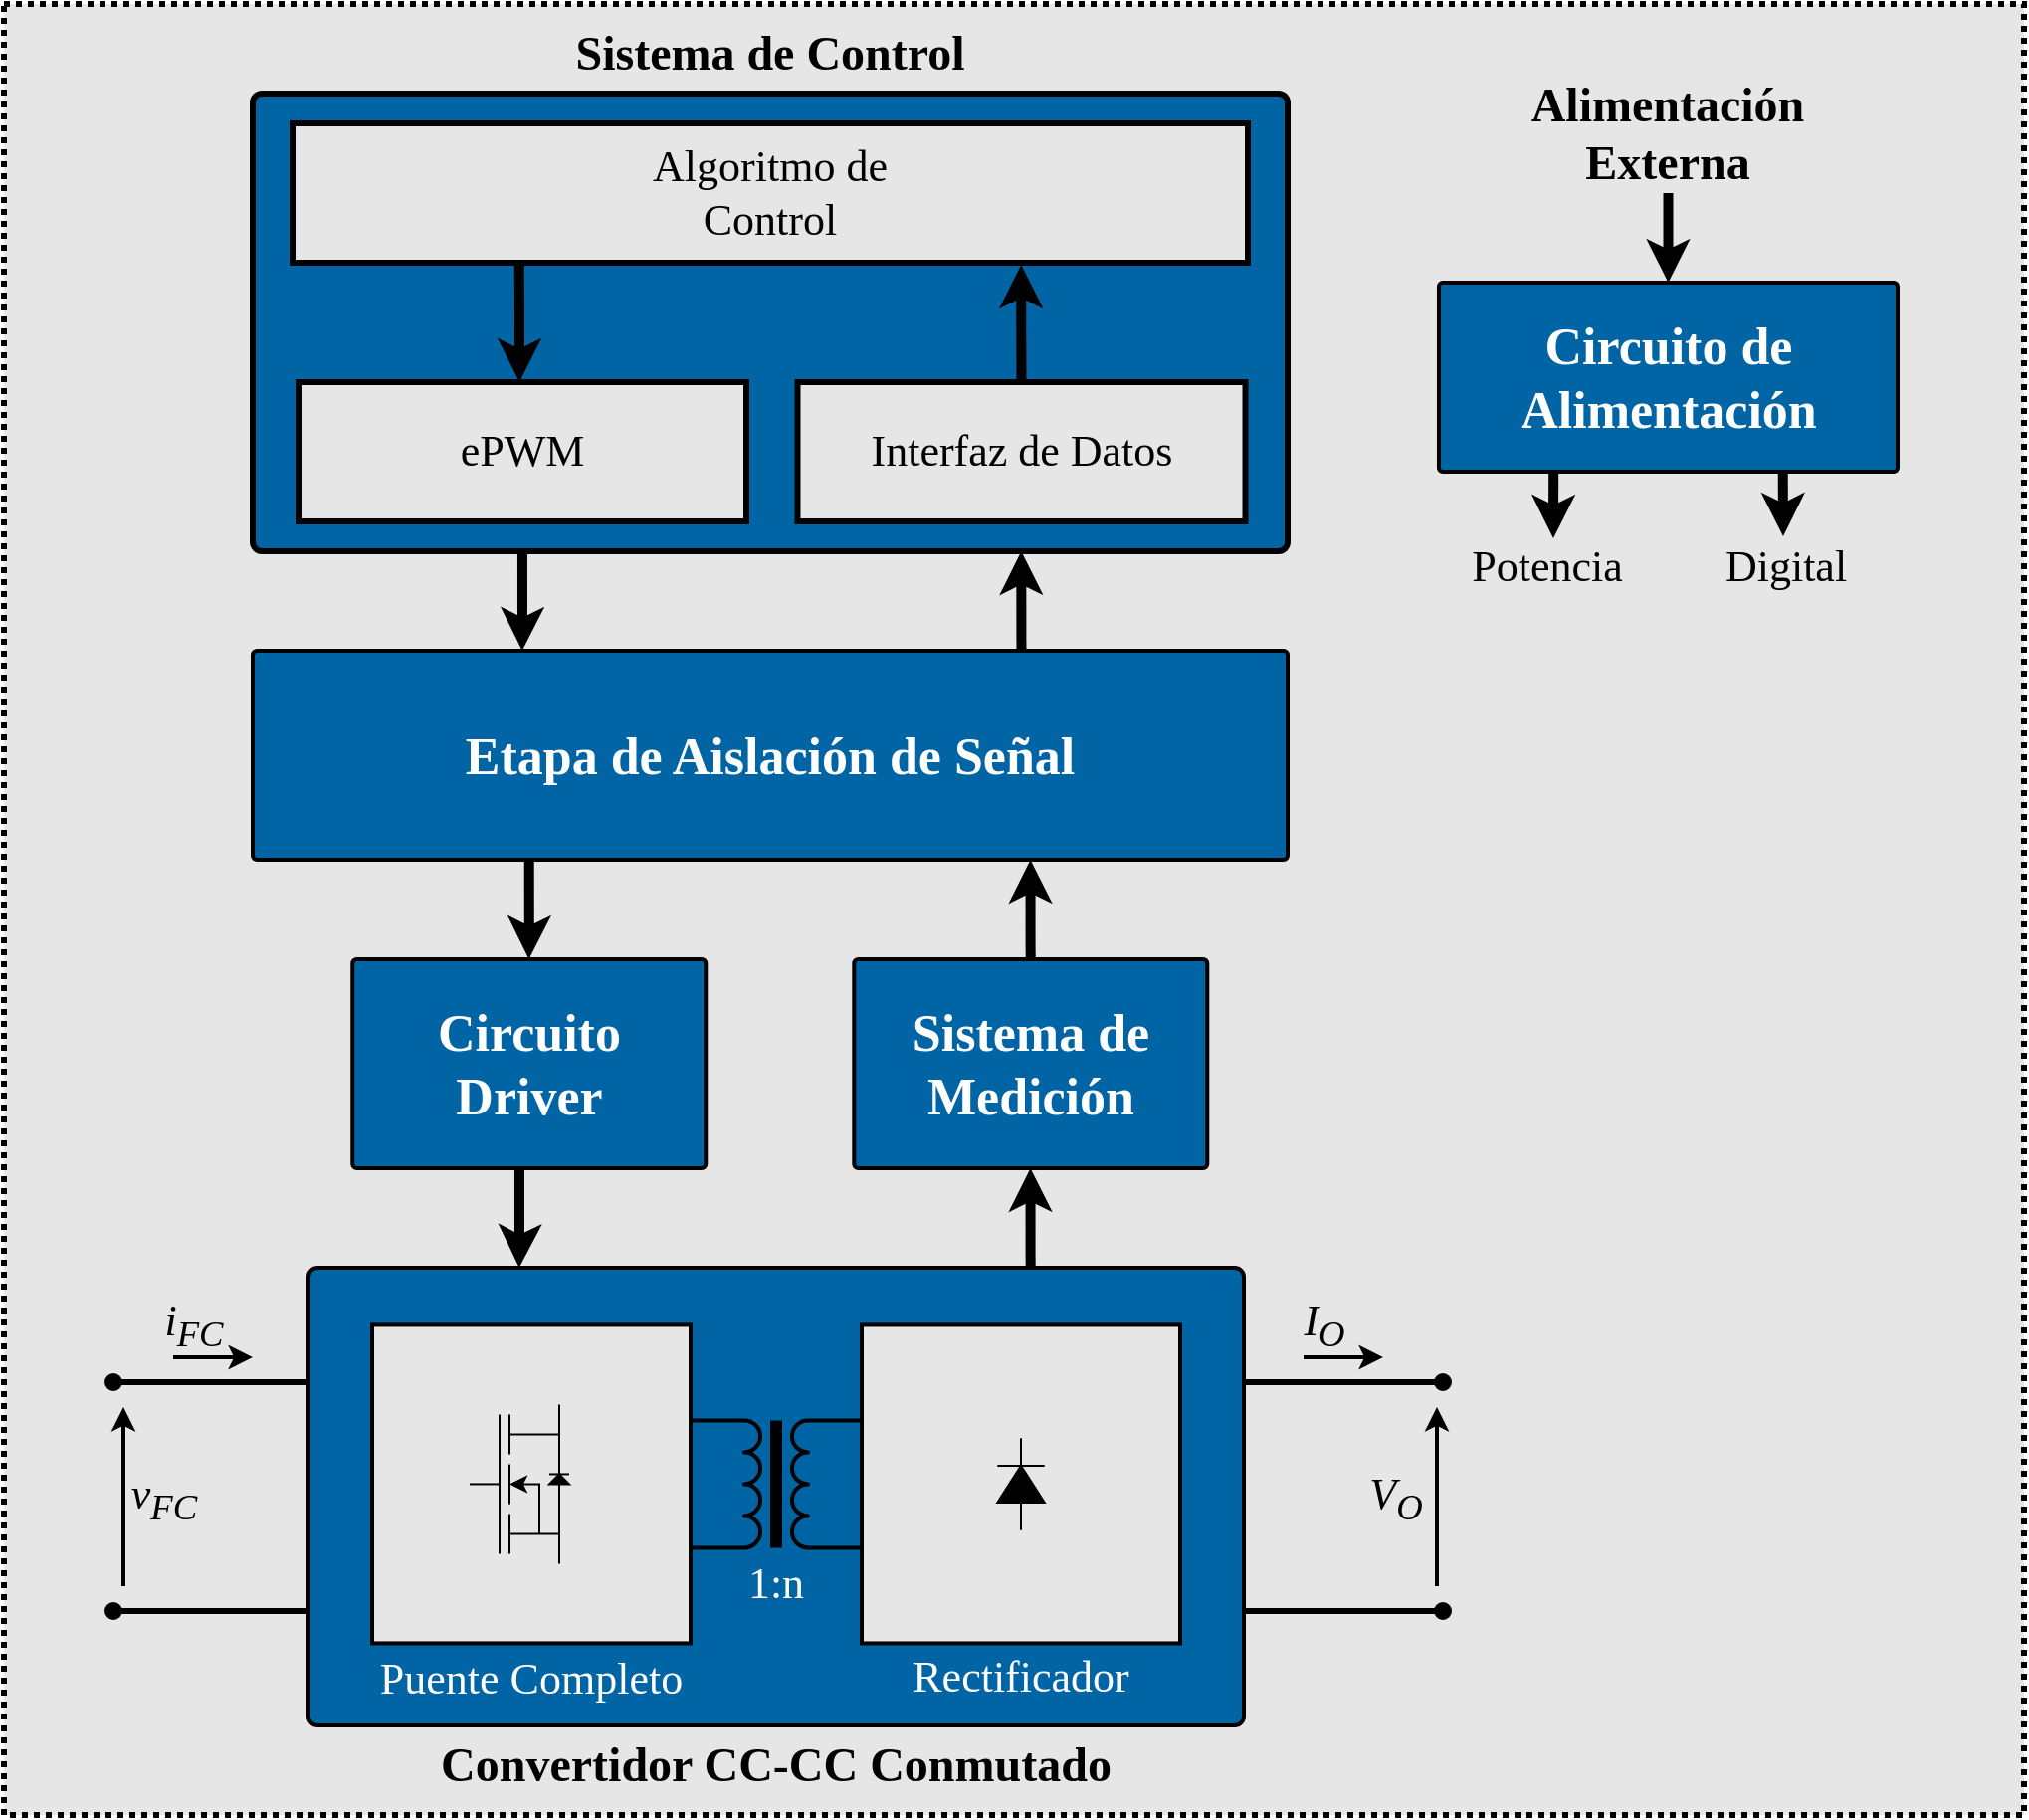 <mxfile version="20.3.0" type="device"><diagram name="Page-1" id="90a13364-a465-7bf4-72fc-28e22215d7a0"><mxGraphModel dx="2585" dy="-169.5" grid="1" gridSize="5" guides="1" tooltips="1" connect="1" arrows="1" fold="1" page="1" pageScale="1.5" pageWidth="1654" pageHeight="1169" background="none" math="0" shadow="0"><root><mxCell id="0" style=";html=1;"/><mxCell id="1" style=";html=1;" parent="0"/><mxCell id="OMc4kfVlx4QcvpjEeBmB-1" value="" style="rounded=0;whiteSpace=wrap;html=1;shadow=0;fontFamily=CMU Serif;fontSize=18;fontColor=#000000;strokeColor=#000000;strokeWidth=3;fillColor=#E6E6E6;dashed=1;dashPattern=1 1;connectable=0;" parent="1" vertex="1"><mxGeometry x="1065" y="2465" width="1015" height="910" as="geometry"/></mxCell><mxCell id="BAVr80Goyvq46iuo-Lnr-151" style="edgeStyle=orthogonalEdgeStyle;rounded=0;orthogonalLoop=1;jettySize=auto;html=1;exitX=0.5;exitY=1;exitDx=0;exitDy=0;strokeWidth=5;endArrow=none;endFill=0;startArrow=classic;startFill=1;" parent="1" edge="1"><mxGeometry relative="1" as="geometry"><mxPoint x="1580.87" y="2944.0" as="targetPoint"/><mxPoint x="1580.76" y="2895" as="sourcePoint"/><Array as="points"><mxPoint x="1580.76" y="2938.81"/><mxPoint x="1580.76" y="2938.81"/></Array></mxGeometry></mxCell><mxCell id="BAVr80Goyvq46iuo-Lnr-183" style="edgeStyle=orthogonalEdgeStyle;rounded=0;orthogonalLoop=1;jettySize=auto;html=1;exitX=0;exitY=0.25;exitDx=0;exitDy=0;strokeColor=#000000;strokeWidth=3;fontColor=#FFFFFF;startArrow=none;startFill=0;endArrow=oval;endFill=1;" parent="1" source="BAVr80Goyvq46iuo-Lnr-72" edge="1"><mxGeometry relative="1" as="geometry"><mxPoint x="1120" y="3157.5" as="targetPoint"/></mxGeometry></mxCell><mxCell id="BAVr80Goyvq46iuo-Lnr-184" style="edgeStyle=orthogonalEdgeStyle;rounded=0;orthogonalLoop=1;jettySize=auto;html=1;exitX=0;exitY=0.75;exitDx=0;exitDy=0;strokeColor=#000000;strokeWidth=3;fontColor=#FFFFFF;startArrow=none;startFill=0;endArrow=oval;endFill=1;" parent="1" source="BAVr80Goyvq46iuo-Lnr-72" edge="1"><mxGeometry relative="1" as="geometry"><mxPoint x="1120" y="3272.5" as="targetPoint"/></mxGeometry></mxCell><mxCell id="BAVr80Goyvq46iuo-Lnr-190" style="edgeStyle=orthogonalEdgeStyle;rounded=0;orthogonalLoop=1;jettySize=auto;html=1;exitX=1;exitY=0.25;exitDx=0;exitDy=0;strokeColor=#000000;strokeWidth=3;fontColor=#FFFFFF;startArrow=none;startFill=0;endArrow=oval;endFill=1;" parent="1" source="BAVr80Goyvq46iuo-Lnr-72" edge="1"><mxGeometry relative="1" as="geometry"><mxPoint x="1788" y="3157.5" as="targetPoint"/></mxGeometry></mxCell><mxCell id="BAVr80Goyvq46iuo-Lnr-191" style="edgeStyle=orthogonalEdgeStyle;rounded=0;orthogonalLoop=1;jettySize=auto;html=1;exitX=1;exitY=0.75;exitDx=0;exitDy=0;strokeColor=#000000;strokeWidth=3;fontColor=#FFFFFF;startArrow=none;startFill=0;endArrow=oval;endFill=1;" parent="1" source="BAVr80Goyvq46iuo-Lnr-72" edge="1"><mxGeometry relative="1" as="geometry"><mxPoint x="1788" y="3272.5" as="targetPoint"/></mxGeometry></mxCell><mxCell id="BAVr80Goyvq46iuo-Lnr-72" value="" style="rounded=1;whiteSpace=wrap;html=1;fontFamily=CMU Serif Extra;glass=0;sketch=0;shadow=0;strokeWidth=2;arcSize=2;fillColor=#0064a5;connectable=1;" parent="1" vertex="1"><mxGeometry x="1218" y="3100" width="470" height="230" as="geometry"/></mxCell><mxCell id="BAVr80Goyvq46iuo-Lnr-75" value="&lt;font color=&quot;#ffffff&quot; style=&quot;font-size: 22px;&quot;&gt;Rectificador&lt;/font&gt;" style="text;html=1;strokeColor=none;fillColor=none;align=center;verticalAlign=middle;whiteSpace=wrap;rounded=0;fontFamily=Montserrat;fontSize=18;fontStyle=0" parent="1" vertex="1"><mxGeometry x="1506" y="3292.01" width="140" height="27.99" as="geometry"/></mxCell><mxCell id="BAVr80Goyvq46iuo-Lnr-90" value="" style="group;strokeWidth=2;" parent="1" vertex="1" connectable="0"><mxGeometry x="1422.995" y="3176.725" width="60.01" height="64" as="geometry"/></mxCell><mxCell id="BAVr80Goyvq46iuo-Lnr-91" value="" style="pointerEvents=1;verticalLabelPosition=bottom;shadow=0;dashed=0;align=center;html=1;verticalAlign=top;shape=mxgraph.electrical.inductors.transformer_1;fillColor=none;rotation=90;strokeWidth=2;strokeColor=#000000;" parent="BAVr80Goyvq46iuo-Lnr-90" vertex="1"><mxGeometry x="-1.995" y="1.995" width="64" height="60.01" as="geometry"/></mxCell><mxCell id="BAVr80Goyvq46iuo-Lnr-92" value="" style="endArrow=none;html=1;rounded=0;fontFamily=CMU Serif;fontSize=18;fontColor=#E6E6E6;strokeColor=#000000;strokeWidth=2;exitX=0;exitY=0;exitDx=0;exitDy=0;exitPerimeter=0;entryX=0.002;entryY=0.3;entryDx=0;entryDy=0;entryPerimeter=0;" parent="1" source="BAVr80Goyvq46iuo-Lnr-91" target="BAVr80Goyvq46iuo-Lnr-74" edge="1"><mxGeometry width="50" height="50" relative="1" as="geometry"><mxPoint x="1441" y="3243.72" as="sourcePoint"/><mxPoint x="1491" y="3193.72" as="targetPoint"/></mxGeometry></mxCell><mxCell id="BAVr80Goyvq46iuo-Lnr-93" value="" style="endArrow=none;html=1;rounded=0;fontFamily=CMU Serif;fontSize=18;fontColor=#E6E6E6;strokeColor=#000000;strokeWidth=2;exitX=1;exitY=0;exitDx=0;exitDy=0;exitPerimeter=0;entryX=0.001;entryY=0.7;entryDx=0;entryDy=0;entryPerimeter=0;" parent="1" source="BAVr80Goyvq46iuo-Lnr-91" target="BAVr80Goyvq46iuo-Lnr-74" edge="1"><mxGeometry width="50" height="50" relative="1" as="geometry"><mxPoint x="1441" y="3243.72" as="sourcePoint"/><mxPoint x="1491" y="3193.72" as="targetPoint"/></mxGeometry></mxCell><mxCell id="BAVr80Goyvq46iuo-Lnr-94" value="&lt;font style=&quot;font-size: 24px;&quot;&gt;Convertidor CC-CC Conmutado&lt;/font&gt;" style="text;html=1;strokeColor=none;fillColor=none;align=center;verticalAlign=middle;whiteSpace=wrap;rounded=0;fontFamily=Montserrat;fontSize=20;fontStyle=1" parent="1" vertex="1"><mxGeometry x="1250.81" y="3335" width="404.37" height="30" as="geometry"/></mxCell><mxCell id="BAVr80Goyvq46iuo-Lnr-95" value="&lt;font color=&quot;#ffffff&quot; style=&quot;font-size: 22px;&quot;&gt;Puente Completo&lt;/font&gt;" style="text;html=1;strokeColor=none;fillColor=none;align=center;verticalAlign=middle;whiteSpace=wrap;rounded=0;fontFamily=Montserrat;fontSize=18;" parent="1" vertex="1"><mxGeometry x="1231.25" y="3293.53" width="197.5" height="26.47" as="geometry"/></mxCell><mxCell id="BAVr80Goyvq46iuo-Lnr-98" value="&lt;font color=&quot;#ffffff&quot; style=&quot;font-size: 22px;&quot;&gt;1:n&lt;/font&gt;" style="text;html=1;strokeColor=none;fillColor=none;align=center;verticalAlign=middle;whiteSpace=wrap;rounded=0;fontFamily=Montserrat;" parent="1" vertex="1"><mxGeometry x="1423" y="3243.72" width="60" height="30" as="geometry"/></mxCell><mxCell id="BAVr80Goyvq46iuo-Lnr-99" value="&lt;font color=&quot;#ffffff&quot;&gt;&lt;span style=&quot;font-size: 26px;&quot;&gt;&lt;b&gt;Circuito&lt;br&gt;Driver&lt;br&gt;&lt;/b&gt;&lt;/span&gt;&lt;/font&gt;" style="rounded=1;whiteSpace=wrap;html=1;fontFamily=Montserrat;glass=0;sketch=0;shadow=0;strokeWidth=2;arcSize=2;fillColor=#0064a5;connectable=1;" parent="1" vertex="1"><mxGeometry x="1240.13" y="2945" width="177.5" height="105" as="geometry"/></mxCell><mxCell id="BAVr80Goyvq46iuo-Lnr-100" value="" style="rounded=1;whiteSpace=wrap;html=1;shadow=0;fontFamily=CMU Serif;fontSize=18;fontColor=#000000;strokeColor=#000000;strokeWidth=3;fillColor=#0064A5;arcSize=2;connectable=1;" parent="1" vertex="1"><mxGeometry x="1190" y="2510" width="520" height="230" as="geometry"/></mxCell><mxCell id="BAVr80Goyvq46iuo-Lnr-102" value="&lt;font style=&quot;font-size: 22px;&quot;&gt;Algoritmo de&lt;br&gt;Control&lt;/font&gt;" style="rounded=0;whiteSpace=wrap;html=1;shadow=0;fontFamily=Montserrat;fontSize=18;fontColor=#000000;strokeColor=#000000;strokeWidth=3;fillColor=#E6E6E6;connectable=0;" parent="1" vertex="1"><mxGeometry x="1210" y="2525" width="480" height="70" as="geometry"/></mxCell><mxCell id="BAVr80Goyvq46iuo-Lnr-104" value="&lt;span style=&quot;font-size: 22px;&quot;&gt;Interfaz de Datos&lt;/span&gt;" style="rounded=0;whiteSpace=wrap;html=1;shadow=0;fontFamily=Montserrat;fontSize=18;fontColor=#000000;strokeColor=#000000;strokeWidth=3;fillColor=#E6E6E6;connectable=0;" parent="1" vertex="1"><mxGeometry x="1463.75" y="2655" width="225" height="70" as="geometry"/></mxCell><mxCell id="BAVr80Goyvq46iuo-Lnr-106" value="&lt;font style=&quot;font-size: 22px;&quot;&gt;ePWM&lt;/font&gt;" style="rounded=0;whiteSpace=wrap;html=1;shadow=0;fontFamily=Montserrat;fontSize=18;fontColor=#000000;strokeColor=#000000;strokeWidth=3;fillColor=#E6E6E6;connectable=0;" parent="1" vertex="1"><mxGeometry x="1213" y="2655" width="225" height="70" as="geometry"/></mxCell><mxCell id="BAVr80Goyvq46iuo-Lnr-107" value="&lt;font style=&quot;font-size: 24px;&quot;&gt;Sistema de Control&lt;/font&gt;" style="text;html=1;strokeColor=none;fillColor=none;align=center;verticalAlign=middle;whiteSpace=wrap;rounded=0;fontFamily=Montserrat;fontSize=20;fontStyle=1" parent="1" vertex="1"><mxGeometry x="1321.81" y="2475" width="256.38" height="30" as="geometry"/></mxCell><mxCell id="BAVr80Goyvq46iuo-Lnr-117" value="&lt;font color=&quot;#ffffff&quot;&gt;&lt;span style=&quot;font-size: 26px;&quot;&gt;&lt;b&gt;Etapa de Aislación de Señal&lt;br&gt;&lt;/b&gt;&lt;/span&gt;&lt;/font&gt;" style="rounded=1;whiteSpace=wrap;html=1;fontFamily=Montserrat;glass=0;sketch=0;shadow=0;strokeWidth=2;arcSize=2;fillColor=#0064a5;connectable=1;" parent="1" vertex="1"><mxGeometry x="1190" y="2790" width="520" height="105" as="geometry"/></mxCell><mxCell id="BAVr80Goyvq46iuo-Lnr-122" style="edgeStyle=orthogonalEdgeStyle;rounded=0;orthogonalLoop=1;jettySize=auto;html=1;exitX=0.5;exitY=1;exitDx=0;exitDy=0;strokeWidth=5;endArrow=classic;endFill=1;" parent="1" edge="1"><mxGeometry relative="1" as="geometry"><mxPoint x="1325.369" y="2790" as="targetPoint"/><mxPoint x="1325.48" y="2740" as="sourcePoint"/><Array as="points"><mxPoint x="1325.48" y="2773"/><mxPoint x="1325.48" y="2773"/></Array></mxGeometry></mxCell><mxCell id="BAVr80Goyvq46iuo-Lnr-135" style="edgeStyle=orthogonalEdgeStyle;rounded=0;orthogonalLoop=1;jettySize=auto;html=1;exitX=0.5;exitY=1;exitDx=0;exitDy=0;strokeWidth=5;endArrow=classic;endFill=1;" parent="1" edge="1"><mxGeometry relative="1" as="geometry"><mxPoint x="1328.75" y="2945" as="targetPoint"/><mxPoint x="1328.86" y="2895" as="sourcePoint"/><Array as="points"><mxPoint x="1328.86" y="2928"/><mxPoint x="1328.86" y="2928"/></Array></mxGeometry></mxCell><mxCell id="BAVr80Goyvq46iuo-Lnr-137" value="&lt;font color=&quot;#ffffff&quot;&gt;&lt;span style=&quot;font-size: 26px;&quot;&gt;&lt;b&gt;Sistema de&lt;br&gt;Medición&lt;br&gt;&lt;/b&gt;&lt;/span&gt;&lt;/font&gt;" style="rounded=1;whiteSpace=wrap;html=1;fontFamily=Montserrat;glass=0;sketch=0;shadow=0;strokeWidth=2;arcSize=2;fillColor=#0064a5;connectable=1;" parent="1" vertex="1"><mxGeometry x="1492.14" y="2945" width="177.5" height="105" as="geometry"/></mxCell><mxCell id="BAVr80Goyvq46iuo-Lnr-139" style="edgeStyle=orthogonalEdgeStyle;rounded=0;orthogonalLoop=1;jettySize=auto;html=1;exitX=0.5;exitY=1;exitDx=0;exitDy=0;strokeWidth=5;endArrow=classic;endFill=1;" parent="1" edge="1"><mxGeometry relative="1" as="geometry"><mxPoint x="1323.87" y="3100" as="targetPoint"/><mxPoint x="1323.98" y="3050" as="sourcePoint"/><Array as="points"><mxPoint x="1323.98" y="3093.81"/><mxPoint x="1323.98" y="3093.81"/></Array></mxGeometry></mxCell><mxCell id="TCgiDZD-BNUKIZXQMRsV-13" style="edgeStyle=orthogonalEdgeStyle;rounded=0;orthogonalLoop=1;jettySize=auto;html=1;exitX=0.25;exitY=1;exitDx=0;exitDy=0;strokeWidth=5;fontSize=18;fontColor=#FFFFFF;endArrow=classic;endFill=1;" edge="1" parent="1" source="BAVr80Goyvq46iuo-Lnr-144"><mxGeometry relative="1" as="geometry"><mxPoint x="1843.49" y="2733.5" as="targetPoint"/></mxGeometry></mxCell><mxCell id="TCgiDZD-BNUKIZXQMRsV-15" style="edgeStyle=orthogonalEdgeStyle;rounded=0;orthogonalLoop=1;jettySize=auto;html=1;exitX=0.75;exitY=1;exitDx=0;exitDy=0;strokeWidth=5;fontSize=18;fontColor=#FFFFFF;endArrow=classic;endFill=1;" edge="1" parent="1" source="BAVr80Goyvq46iuo-Lnr-144"><mxGeometry relative="1" as="geometry"><mxPoint x="1958.99" y="2732.5" as="targetPoint"/></mxGeometry></mxCell><mxCell id="TCgiDZD-BNUKIZXQMRsV-18" style="edgeStyle=orthogonalEdgeStyle;rounded=0;orthogonalLoop=1;jettySize=auto;html=1;exitX=0.5;exitY=0;exitDx=0;exitDy=0;entryX=0.5;entryY=1;entryDx=0;entryDy=0;strokeWidth=5;fontSize=18;fontColor=#FFFFFF;endArrow=none;endFill=0;startArrow=classic;startFill=1;" edge="1" parent="1" source="BAVr80Goyvq46iuo-Lnr-144" target="BAVr80Goyvq46iuo-Lnr-220"><mxGeometry relative="1" as="geometry"/></mxCell><mxCell id="BAVr80Goyvq46iuo-Lnr-144" value="&lt;font color=&quot;#ffffff&quot;&gt;&lt;span style=&quot;font-size: 26px;&quot;&gt;&lt;b&gt;Circuito de Alimentación&lt;br&gt;&lt;/b&gt;&lt;/span&gt;&lt;/font&gt;" style="rounded=1;whiteSpace=wrap;html=1;fontFamily=Montserrat;glass=0;sketch=0;shadow=0;strokeWidth=2;arcSize=2;fillColor=#0064a5;connectable=1;direction=east;rotation=0;" parent="1" vertex="1"><mxGeometry x="1785.99" y="2605" width="230.5" height="95" as="geometry"/></mxCell><mxCell id="BAVr80Goyvq46iuo-Lnr-147" style="edgeStyle=orthogonalEdgeStyle;rounded=0;orthogonalLoop=1;jettySize=auto;html=1;exitX=0.5;exitY=1;exitDx=0;exitDy=0;strokeWidth=5;endArrow=none;endFill=0;startArrow=classic;startFill=1;" parent="1" edge="1"><mxGeometry relative="1" as="geometry"><mxPoint x="1580.87" y="3100" as="targetPoint"/><mxPoint x="1580.76" y="3050" as="sourcePoint"/><Array as="points"><mxPoint x="1580.76" y="3094.81"/><mxPoint x="1580.76" y="3094.81"/></Array></mxGeometry></mxCell><mxCell id="BAVr80Goyvq46iuo-Lnr-157" style="edgeStyle=orthogonalEdgeStyle;rounded=0;orthogonalLoop=1;jettySize=auto;html=1;exitX=0.5;exitY=1;exitDx=0;exitDy=0;strokeWidth=5;endArrow=none;endFill=0;startArrow=classic;startFill=1;" parent="1" edge="1"><mxGeometry relative="1" as="geometry"><mxPoint x="1576.27" y="2790.0" as="targetPoint"/><mxPoint x="1576.16" y="2740" as="sourcePoint"/><Array as="points"><mxPoint x="1576.16" y="2784"/><mxPoint x="1576.16" y="2784"/></Array></mxGeometry></mxCell><mxCell id="BAVr80Goyvq46iuo-Lnr-171" style="edgeStyle=orthogonalEdgeStyle;rounded=0;orthogonalLoop=1;jettySize=auto;html=1;exitX=0.5;exitY=1;exitDx=0;exitDy=0;strokeWidth=5;endArrow=none;endFill=0;startArrow=classic;startFill=1;" parent="1" edge="1"><mxGeometry relative="1" as="geometry"><mxPoint x="1576.25" y="2656" as="targetPoint"/><mxPoint x="1576.14" y="2596" as="sourcePoint"/><Array as="points"><mxPoint x="1576.02" y="2626"/></Array></mxGeometry></mxCell><mxCell id="BAVr80Goyvq46iuo-Lnr-179" style="edgeStyle=orthogonalEdgeStyle;rounded=0;orthogonalLoop=1;jettySize=auto;html=1;exitX=0.5;exitY=1;exitDx=0;exitDy=0;strokeWidth=5;endArrow=none;endFill=0;startArrow=classic;startFill=1;" parent="1" edge="1"><mxGeometry relative="1" as="geometry"><mxPoint x="1323.87" y="2595" as="targetPoint"/><mxPoint x="1323.98" y="2655" as="sourcePoint"/><Array as="points"><mxPoint x="1323.68" y="2620"/></Array></mxGeometry></mxCell><mxCell id="BAVr80Goyvq46iuo-Lnr-74" value="" style="html=1;shadow=0;fontSize=18;fillColor=#E6E6E6;strokeColor=#000000;verticalAlign=bottom;rounded=0;strokeWidth=2;" parent="1" vertex="1"><mxGeometry x="1496" y="3128.73" width="160" height="160" as="geometry"/></mxCell><mxCell id="BAVr80Goyvq46iuo-Lnr-76" value="" style="pointerEvents=1;fillColor=strokeColor;verticalLabelPosition=bottom;shadow=0;dashed=0;align=center;html=1;verticalAlign=top;shape=mxgraph.electrical.diodes.diode;fontSize=20;rotation=-90;" parent="1" vertex="1"><mxGeometry x="1552.88" y="3196.86" width="46.25" height="23.75" as="geometry"/></mxCell><mxCell id="BAVr80Goyvq46iuo-Lnr-73" value="" style="html=1;shadow=0;fontSize=18;fillColor=#E6E6E6;strokeColor=#000000;verticalAlign=bottom;rounded=0;strokeWidth=2;" parent="1" vertex="1"><mxGeometry x="1250" y="3128.72" width="160" height="160" as="geometry"/></mxCell><mxCell id="BAVr80Goyvq46iuo-Lnr-77" value="" style="group" parent="1" vertex="1" connectable="0"><mxGeometry x="1299" y="3168.72" width="50" height="80" as="geometry"/></mxCell><mxCell id="BAVr80Goyvq46iuo-Lnr-78" value="" style="triangle;whiteSpace=wrap;html=1;rotation=-90;fillColor=#000000;strokeColor=#000000;" parent="BAVr80Goyvq46iuo-Lnr-77" vertex="1"><mxGeometry x="42.5" y="32.5" width="5" height="10" as="geometry"/></mxCell><mxCell id="BAVr80Goyvq46iuo-Lnr-79" value="" style="endArrow=none;html=1;rounded=0;strokeColor=#000000;" parent="BAVr80Goyvq46iuo-Lnr-77" edge="1"><mxGeometry width="50" height="50" relative="1" as="geometry"><mxPoint x="40" y="35" as="sourcePoint"/><mxPoint x="50" y="35" as="targetPoint"/></mxGeometry></mxCell><mxCell id="BAVr80Goyvq46iuo-Lnr-80" value="" style="endArrow=none;html=1;rounded=0;strokeColor=#000000;" parent="BAVr80Goyvq46iuo-Lnr-77" edge="1"><mxGeometry width="50" height="50" relative="1" as="geometry"><mxPoint x="45" y="35" as="sourcePoint"/><mxPoint x="45" as="targetPoint"/></mxGeometry></mxCell><mxCell id="BAVr80Goyvq46iuo-Lnr-81" value="" style="endArrow=none;html=1;rounded=0;strokeColor=#000000;" parent="BAVr80Goyvq46iuo-Lnr-77" edge="1"><mxGeometry width="50" height="50" relative="1" as="geometry"><mxPoint x="45" y="80" as="sourcePoint"/><mxPoint x="45" y="40" as="targetPoint"/></mxGeometry></mxCell><mxCell id="BAVr80Goyvq46iuo-Lnr-82" value="" style="endArrow=none;html=1;rounded=0;strokeColor=#000000;" parent="BAVr80Goyvq46iuo-Lnr-77" edge="1"><mxGeometry width="50" height="50" relative="1" as="geometry"><mxPoint x="15" y="75" as="sourcePoint"/><mxPoint x="15" y="5" as="targetPoint"/></mxGeometry></mxCell><mxCell id="BAVr80Goyvq46iuo-Lnr-83" value="" style="endArrow=none;html=1;rounded=0;strokeColor=#000000;" parent="BAVr80Goyvq46iuo-Lnr-77" edge="1"><mxGeometry width="50" height="50" relative="1" as="geometry"><mxPoint x="20" y="25" as="sourcePoint"/><mxPoint x="20" y="5" as="targetPoint"/></mxGeometry></mxCell><mxCell id="BAVr80Goyvq46iuo-Lnr-84" value="" style="endArrow=none;html=1;rounded=0;strokeColor=#000000;" parent="BAVr80Goyvq46iuo-Lnr-77" edge="1"><mxGeometry width="50" height="50" relative="1" as="geometry"><mxPoint x="20" y="75" as="sourcePoint"/><mxPoint x="20" y="55.0" as="targetPoint"/></mxGeometry></mxCell><mxCell id="BAVr80Goyvq46iuo-Lnr-85" value="" style="endArrow=none;html=1;rounded=0;strokeColor=#000000;" parent="BAVr80Goyvq46iuo-Lnr-77" edge="1"><mxGeometry width="50" height="50" relative="1" as="geometry"><mxPoint x="20" y="50" as="sourcePoint"/><mxPoint x="20" y="30" as="targetPoint"/></mxGeometry></mxCell><mxCell id="BAVr80Goyvq46iuo-Lnr-86" value="" style="endArrow=none;html=1;rounded=0;strokeColor=#000000;" parent="BAVr80Goyvq46iuo-Lnr-77" edge="1"><mxGeometry width="50" height="50" relative="1" as="geometry"><mxPoint x="20" y="15" as="sourcePoint"/><mxPoint x="45" y="15" as="targetPoint"/></mxGeometry></mxCell><mxCell id="BAVr80Goyvq46iuo-Lnr-87" value="" style="endArrow=classic;html=1;rounded=0;strokeColor=#000000;" parent="BAVr80Goyvq46iuo-Lnr-77" edge="1"><mxGeometry width="50" height="50" relative="1" as="geometry"><mxPoint x="35" y="65" as="sourcePoint"/><mxPoint x="20" y="40" as="targetPoint"/><Array as="points"><mxPoint x="35" y="40"/></Array></mxGeometry></mxCell><mxCell id="BAVr80Goyvq46iuo-Lnr-88" value="" style="endArrow=none;html=1;rounded=0;strokeColor=#000000;" parent="BAVr80Goyvq46iuo-Lnr-77" edge="1"><mxGeometry width="50" height="50" relative="1" as="geometry"><mxPoint x="20" y="65" as="sourcePoint"/><mxPoint x="45" y="65" as="targetPoint"/></mxGeometry></mxCell><mxCell id="BAVr80Goyvq46iuo-Lnr-89" value="" style="endArrow=none;html=1;rounded=0;strokeColor=#000000;" parent="BAVr80Goyvq46iuo-Lnr-77" edge="1"><mxGeometry width="50" height="50" relative="1" as="geometry"><mxPoint y="40" as="sourcePoint"/><mxPoint x="15" y="40" as="targetPoint"/></mxGeometry></mxCell><mxCell id="BAVr80Goyvq46iuo-Lnr-96" value="" style="endArrow=none;html=1;rounded=0;fontFamily=CMU Serif;fontSize=18;fontColor=#E6E6E6;strokeColor=#000000;strokeWidth=2;exitX=1;exitY=1;exitDx=0;exitDy=0;exitPerimeter=0;" parent="1" source="BAVr80Goyvq46iuo-Lnr-91" edge="1"><mxGeometry width="50" height="50" relative="1" as="geometry"><mxPoint x="1561" y="2933.72" as="sourcePoint"/><mxPoint x="1411" y="3240.72" as="targetPoint"/></mxGeometry></mxCell><mxCell id="BAVr80Goyvq46iuo-Lnr-97" value="" style="endArrow=none;html=1;rounded=0;fontFamily=CMU Serif;fontSize=18;fontColor=#E6E6E6;strokeColor=#000000;strokeWidth=2;entryX=0;entryY=1;entryDx=0;entryDy=0;entryPerimeter=0;exitX=1.001;exitY=0.3;exitDx=0;exitDy=0;exitPerimeter=0;" parent="1" source="BAVr80Goyvq46iuo-Lnr-73" target="BAVr80Goyvq46iuo-Lnr-91" edge="1"><mxGeometry width="50" height="50" relative="1" as="geometry"><mxPoint x="1542" y="2868.72" as="sourcePoint"/><mxPoint x="1592" y="2818.72" as="targetPoint"/></mxGeometry></mxCell><mxCell id="BAVr80Goyvq46iuo-Lnr-185" value="" style="endArrow=classic;html=1;rounded=0;fontFamily=CMU Serif Extra;fontSize=18;fontColor=#E6E6E6;strokeColor=#000000;strokeWidth=2;" parent="1" edge="1"><mxGeometry width="50" height="50" relative="1" as="geometry"><mxPoint x="1125" y="3260" as="sourcePoint"/><mxPoint x="1125" y="3170" as="targetPoint"/></mxGeometry></mxCell><mxCell id="BAVr80Goyvq46iuo-Lnr-186" value="&lt;font color=&quot;#000000&quot;&gt;v&lt;sub&gt;FC&lt;/sub&gt;&lt;/font&gt;" style="edgeLabel;html=1;align=center;verticalAlign=middle;resizable=0;points=[];fontSize=22;fontFamily=Montserrat;fontColor=#E6E6E6;fontStyle=2;labelBackgroundColor=none;" parent="BAVr80Goyvq46iuo-Lnr-185" vertex="1" connectable="0"><mxGeometry x="-0.228" y="-2" relative="1" as="geometry"><mxPoint x="18" y="-10" as="offset"/></mxGeometry></mxCell><mxCell id="BAVr80Goyvq46iuo-Lnr-187" value="" style="endArrow=classic;html=1;rounded=0;fontFamily=CMU Classical Serif;fontSize=18;fontColor=#000000;strokeColor=#000000;strokeWidth=2;" parent="1" edge="1"><mxGeometry width="50" height="50" relative="1" as="geometry"><mxPoint x="1150" y="3145" as="sourcePoint"/><mxPoint x="1190" y="3145" as="targetPoint"/></mxGeometry></mxCell><mxCell id="BAVr80Goyvq46iuo-Lnr-188" value="i&lt;sub&gt;FC&lt;/sub&gt;" style="edgeLabel;html=1;align=center;verticalAlign=middle;resizable=0;points=[];fontSize=22;fontFamily=Montserrat;fontColor=#000000;fontStyle=2;labelBackgroundColor=none;" parent="BAVr80Goyvq46iuo-Lnr-187" vertex="1" connectable="0"><mxGeometry x="-0.315" relative="1" as="geometry"><mxPoint x="-4" y="-16" as="offset"/></mxGeometry></mxCell><mxCell id="BAVr80Goyvq46iuo-Lnr-192" value="" style="endArrow=classic;html=1;rounded=0;fontFamily=CMU Serif Extra;fontSize=18;fontColor=#E6E6E6;strokeColor=#000000;strokeWidth=2;" parent="1" edge="1"><mxGeometry width="50" height="50" relative="1" as="geometry"><mxPoint x="1785" y="3260" as="sourcePoint"/><mxPoint x="1785" y="3170" as="targetPoint"/></mxGeometry></mxCell><mxCell id="BAVr80Goyvq46iuo-Lnr-193" value="&lt;font color=&quot;#000000&quot;&gt;&lt;span style=&quot;font-size: 22px;&quot;&gt;V&lt;sub&gt;O&lt;/sub&gt;&lt;/span&gt;&lt;/font&gt;" style="edgeLabel;html=1;align=center;verticalAlign=middle;resizable=0;points=[];fontSize=18;fontFamily=Montserrat;fontColor=#E6E6E6;fontStyle=2;labelBackgroundColor=none;" parent="BAVr80Goyvq46iuo-Lnr-192" vertex="1" connectable="0"><mxGeometry x="-0.228" y="-2" relative="1" as="geometry"><mxPoint x="-23" y="-10" as="offset"/></mxGeometry></mxCell><mxCell id="BAVr80Goyvq46iuo-Lnr-194" value="" style="endArrow=classic;html=1;rounded=0;fontFamily=CMU Classical Serif;fontSize=18;fontColor=#000000;strokeColor=#000000;strokeWidth=2;" parent="1" edge="1"><mxGeometry width="50" height="50" relative="1" as="geometry"><mxPoint x="1718" y="3145" as="sourcePoint"/><mxPoint x="1758" y="3145" as="targetPoint"/></mxGeometry></mxCell><mxCell id="BAVr80Goyvq46iuo-Lnr-195" value="I&lt;sub&gt;O&lt;/sub&gt;" style="edgeLabel;html=1;align=center;verticalAlign=middle;resizable=0;points=[];fontSize=22;fontFamily=Montserrat;fontColor=#000000;fontStyle=2;labelBackgroundColor=none;" parent="BAVr80Goyvq46iuo-Lnr-194" vertex="1" connectable="0"><mxGeometry x="-0.315" relative="1" as="geometry"><mxPoint x="-4" y="-16" as="offset"/></mxGeometry></mxCell><mxCell id="BAVr80Goyvq46iuo-Lnr-220" value="&lt;font style=&quot;font-size: 24px;&quot;&gt;Alimentación Externa&lt;br&gt;&lt;/font&gt;" style="text;html=1;strokeColor=none;fillColor=none;align=center;verticalAlign=middle;whiteSpace=wrap;rounded=0;fontFamily=Montserrat;fontSize=20;fontStyle=1;rotation=0;" parent="1" vertex="1"><mxGeometry x="1788.12" y="2500" width="226.25" height="60" as="geometry"/></mxCell><mxCell id="TCgiDZD-BNUKIZXQMRsV-16" value="&lt;span style=&quot;font-style: normal;&quot;&gt;Potencia&lt;/span&gt;" style="edgeLabel;html=1;align=center;verticalAlign=middle;resizable=0;points=[];fontSize=22;fontFamily=Montserrat;fontColor=#000000;fontStyle=2;labelBackgroundColor=none;" vertex="1" connectable="0" parent="1"><mxGeometry x="1839.993" y="2747.5" as="geometry"/></mxCell><mxCell id="TCgiDZD-BNUKIZXQMRsV-17" value="&lt;span style=&quot;font-style: normal;&quot;&gt;Digital&lt;/span&gt;" style="edgeLabel;html=1;align=center;verticalAlign=middle;resizable=0;points=[];fontSize=22;fontFamily=Montserrat;fontColor=#000000;fontStyle=2;labelBackgroundColor=none;" vertex="1" connectable="0" parent="1"><mxGeometry x="1959.993" y="2747.5" as="geometry"/></mxCell></root></mxGraphModel></diagram></mxfile>